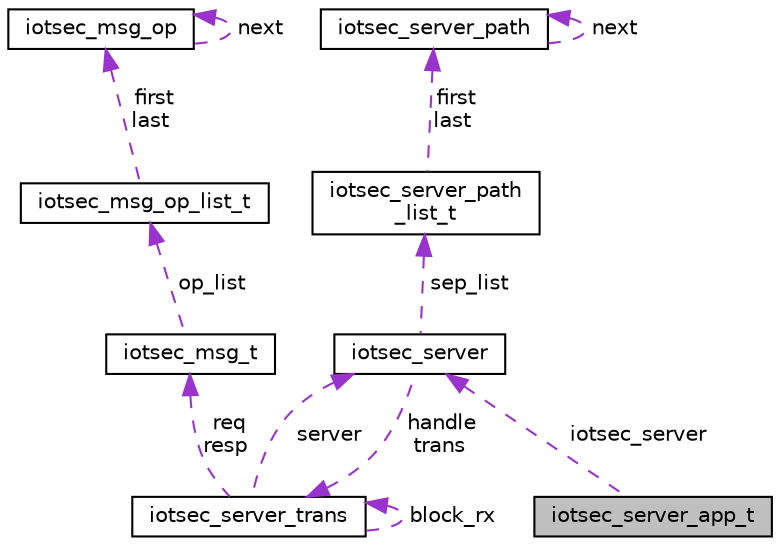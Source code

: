 digraph "iotsec_server_app_t"
{
 // LATEX_PDF_SIZE
  edge [fontname="Helvetica",fontsize="10",labelfontname="Helvetica",labelfontsize="10"];
  node [fontname="Helvetica",fontsize="10",shape=record];
  Node1 [label="iotsec_server_app_t",height=0.2,width=0.4,color="black", fillcolor="grey75", style="filled", fontcolor="black",tooltip=" "];
  Node2 -> Node1 [dir="back",color="darkorchid3",fontsize="10",style="dashed",label=" iotsec_server" ,fontname="Helvetica"];
  Node2 [label="iotsec_server",height=0.2,width=0.4,color="black", fillcolor="white", style="filled",URL="$structiotsec__server.html",tooltip="Server structure."];
  Node3 -> Node2 [dir="back",color="darkorchid3",fontsize="10",style="dashed",label=" handle\ntrans" ,fontname="Helvetica"];
  Node3 [label="iotsec_server_trans",height=0.2,width=0.4,color="black", fillcolor="white", style="filled",URL="$structiotsec__server__trans.html",tooltip="Transaction structure."];
  Node2 -> Node3 [dir="back",color="darkorchid3",fontsize="10",style="dashed",label=" server" ,fontname="Helvetica"];
  Node4 -> Node3 [dir="back",color="darkorchid3",fontsize="10",style="dashed",label=" req\nresp" ,fontname="Helvetica"];
  Node4 [label="iotsec_msg_t",height=0.2,width=0.4,color="black", fillcolor="white", style="filled",URL="$structiotsec__msg__t.html",tooltip="Message structure."];
  Node5 -> Node4 [dir="back",color="darkorchid3",fontsize="10",style="dashed",label=" op_list" ,fontname="Helvetica"];
  Node5 [label="iotsec_msg_op_list_t",height=0.2,width=0.4,color="black", fillcolor="white", style="filled",URL="$structiotsec__msg__op__list__t.html",tooltip="Option linked-list structure."];
  Node6 -> Node5 [dir="back",color="darkorchid3",fontsize="10",style="dashed",label=" first\nlast" ,fontname="Helvetica"];
  Node6 [label="iotsec_msg_op",height=0.2,width=0.4,color="black", fillcolor="white", style="filled",URL="$structiotsec__msg__op.html",tooltip="Option structure."];
  Node6 -> Node6 [dir="back",color="darkorchid3",fontsize="10",style="dashed",label=" next" ,fontname="Helvetica"];
  Node3 -> Node3 [dir="back",color="darkorchid3",fontsize="10",style="dashed",label=" block_rx" ,fontname="Helvetica"];
  Node7 -> Node2 [dir="back",color="darkorchid3",fontsize="10",style="dashed",label=" sep_list" ,fontname="Helvetica"];
  Node7 [label="iotsec_server_path\l_list_t",height=0.2,width=0.4,color="black", fillcolor="white", style="filled",URL="$structiotsec__server__path__list__t.html",tooltip="URI path list structure."];
  Node8 -> Node7 [dir="back",color="darkorchid3",fontsize="10",style="dashed",label=" first\nlast" ,fontname="Helvetica"];
  Node8 [label="iotsec_server_path",height=0.2,width=0.4,color="black", fillcolor="white", style="filled",URL="$structiotsec__server__path.html",tooltip="URI path structure."];
  Node8 -> Node8 [dir="back",color="darkorchid3",fontsize="10",style="dashed",label=" next" ,fontname="Helvetica"];
}
